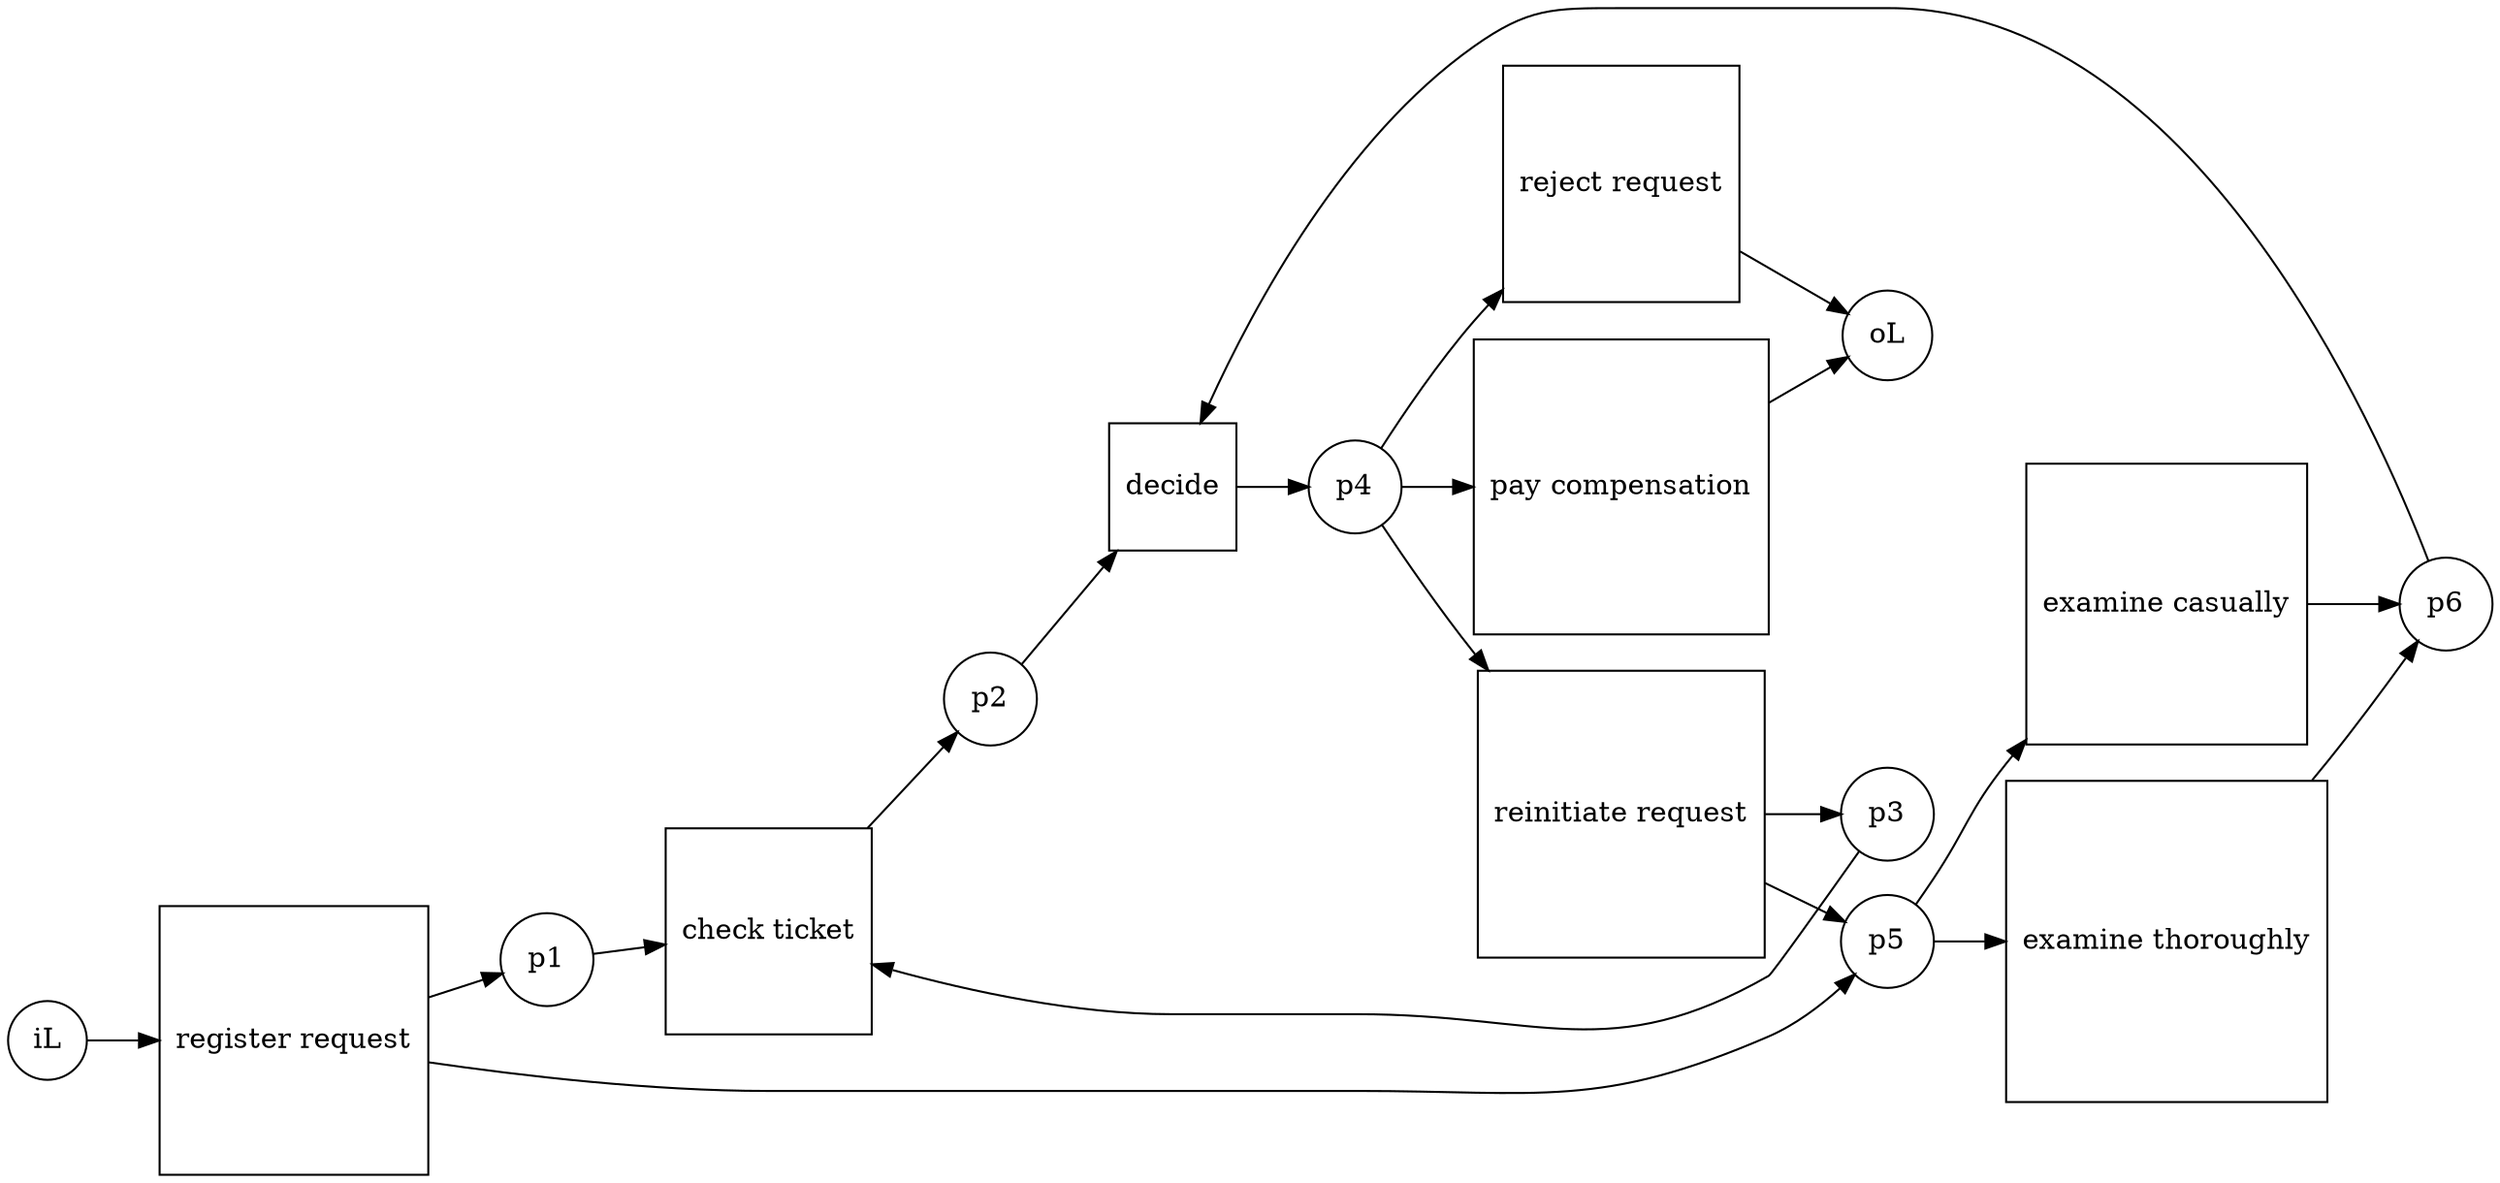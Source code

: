 digraph {
	graph [rankdir=LR]
	"register request" [shape=square]
	p1 [shape=circle]
	"register request" -> p1
	p1 [shape=circle]
	"check ticket" [shape=square]
	p1 -> "check ticket"
	"check ticket" [shape=square]
	p2 [shape=circle]
	"check ticket" -> p2
	p2 [shape=circle]
	decide [shape=square]
	p2 -> decide
	"reinitiate request" [shape=square]
	p3 [shape=circle]
	"reinitiate request" -> p3
	p3 [shape=circle]
	"check ticket" [shape=square]
	p3 -> "check ticket"
	decide [shape=square]
	p4 [shape=circle]
	decide -> p4
	p4 [shape=circle]
	"reinitiate request" [shape=square]
	p4 -> "reinitiate request"
	p4 [shape=circle]
	"pay compensation" [shape=square]
	p4 -> "pay compensation"
	p4 [shape=circle]
	"reject request" [shape=square]
	p4 -> "reject request"
	"register request" [shape=square]
	p5 [shape=circle]
	"register request" -> p5
	"reinitiate request" [shape=square]
	p5 [shape=circle]
	"reinitiate request" -> p5
	p5 [shape=circle]
	"examine casually" [shape=square]
	p5 -> "examine casually"
	p5 [shape=circle]
	"examine thoroughly" [shape=square]
	p5 -> "examine thoroughly"
	"examine casually" [shape=square]
	p6 [shape=circle]
	"examine casually" -> p6
	"examine thoroughly" [shape=square]
	p6 [shape=circle]
	"examine thoroughly" -> p6
	p6 [shape=circle]
	decide [shape=square]
	p6 -> decide
	iL [shape=circle]
	"register request" [shape=square]
	iL -> "register request"
	oL [shape=circle]
	"pay compensation" [shape=square]
	"pay compensation" -> oL
	oL [shape=circle]
	"reject request" [shape=square]
	"reject request" -> oL
}
